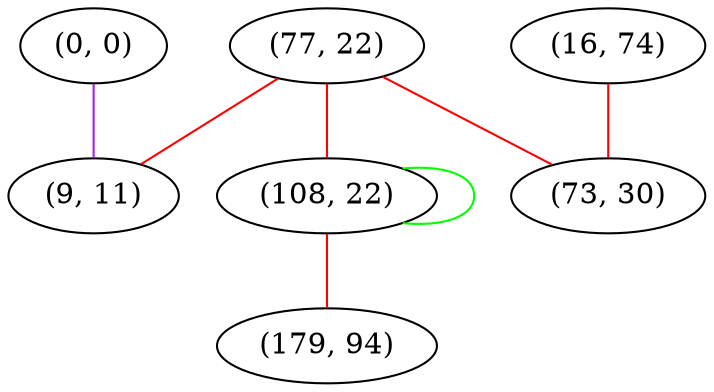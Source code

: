 graph "" {
"(77, 22)";
"(0, 0)";
"(16, 74)";
"(9, 11)";
"(73, 30)";
"(108, 22)";
"(179, 94)";
"(77, 22)" -- "(9, 11)"  [color=red, key=0, weight=1];
"(77, 22)" -- "(73, 30)"  [color=red, key=0, weight=1];
"(77, 22)" -- "(108, 22)"  [color=red, key=0, weight=1];
"(0, 0)" -- "(9, 11)"  [color=purple, key=0, weight=4];
"(16, 74)" -- "(73, 30)"  [color=red, key=0, weight=1];
"(108, 22)" -- "(108, 22)"  [color=green, key=0, weight=2];
"(108, 22)" -- "(179, 94)"  [color=red, key=0, weight=1];
}
